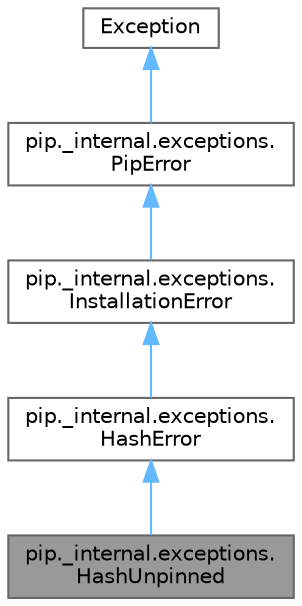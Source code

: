 digraph "pip._internal.exceptions.HashUnpinned"
{
 // LATEX_PDF_SIZE
  bgcolor="transparent";
  edge [fontname=Helvetica,fontsize=10,labelfontname=Helvetica,labelfontsize=10];
  node [fontname=Helvetica,fontsize=10,shape=box,height=0.2,width=0.4];
  Node1 [id="Node000001",label="pip._internal.exceptions.\lHashUnpinned",height=0.2,width=0.4,color="gray40", fillcolor="grey60", style="filled", fontcolor="black",tooltip=" "];
  Node2 -> Node1 [id="edge1_Node000001_Node000002",dir="back",color="steelblue1",style="solid",tooltip=" "];
  Node2 [id="Node000002",label="pip._internal.exceptions.\lHashError",height=0.2,width=0.4,color="gray40", fillcolor="white", style="filled",URL="$classpip_1_1__internal_1_1exceptions_1_1_hash_error.html",tooltip=" "];
  Node3 -> Node2 [id="edge2_Node000002_Node000003",dir="back",color="steelblue1",style="solid",tooltip=" "];
  Node3 [id="Node000003",label="pip._internal.exceptions.\lInstallationError",height=0.2,width=0.4,color="gray40", fillcolor="white", style="filled",URL="$classpip_1_1__internal_1_1exceptions_1_1_installation_error.html",tooltip=" "];
  Node4 -> Node3 [id="edge3_Node000003_Node000004",dir="back",color="steelblue1",style="solid",tooltip=" "];
  Node4 [id="Node000004",label="pip._internal.exceptions.\lPipError",height=0.2,width=0.4,color="gray40", fillcolor="white", style="filled",URL="$classpip_1_1__internal_1_1exceptions_1_1_pip_error.html",tooltip=" "];
  Node5 -> Node4 [id="edge4_Node000004_Node000005",dir="back",color="steelblue1",style="solid",tooltip=" "];
  Node5 [id="Node000005",label="Exception",height=0.2,width=0.4,color="gray40", fillcolor="white", style="filled",tooltip=" "];
}
